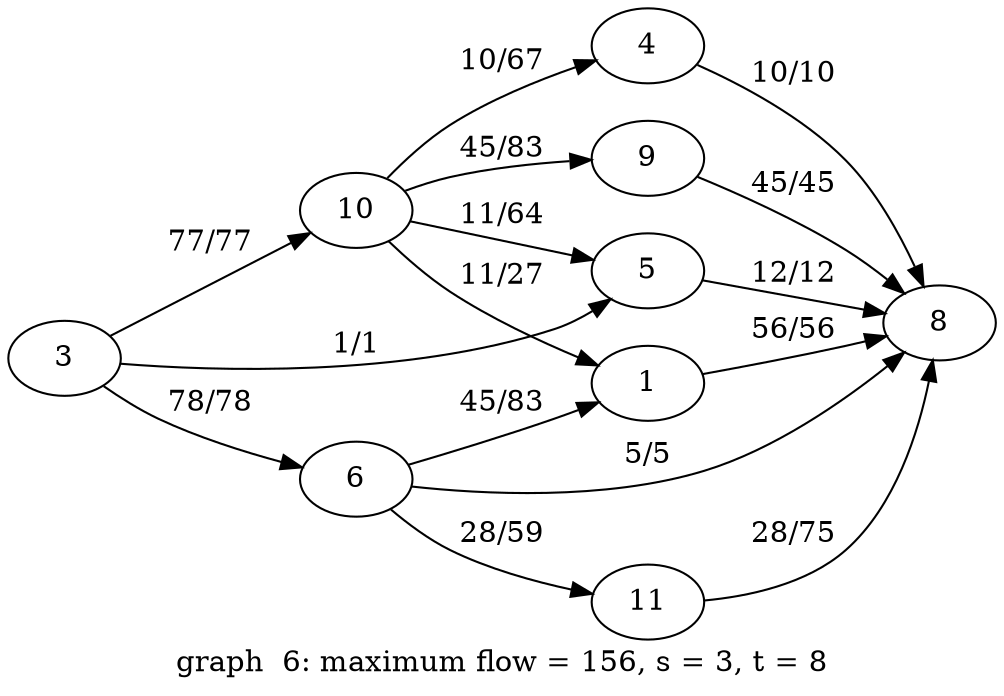 digraph g{
 rankdir = LR
1 -> 8 [label = " 56/56 "];
3 -> 10 [label = " 77/77 "];
3 -> 5 [label = " 1/1 "];
3 -> 6 [label = " 78/78 "];
4 -> 8 [label = " 10/10 "];
5 -> 8 [label = " 12/12 "];
6 -> 8 [label = " 5/5 "];
6 -> 1 [label = " 45/83 "];
6 -> 11 [label = " 28/59 "];
9 -> 8 [label = " 45/45 "];
10 -> 4 [label = " 10/67 "];
10 -> 9 [label = " 45/83 "];
10 -> 5 [label = " 11/64 "];
10 -> 1 [label = " 11/27 "];
11 -> 8 [label = " 28/75 "];
label = "graph  6: maximum flow = 156, s = 3, t = 8"
}
